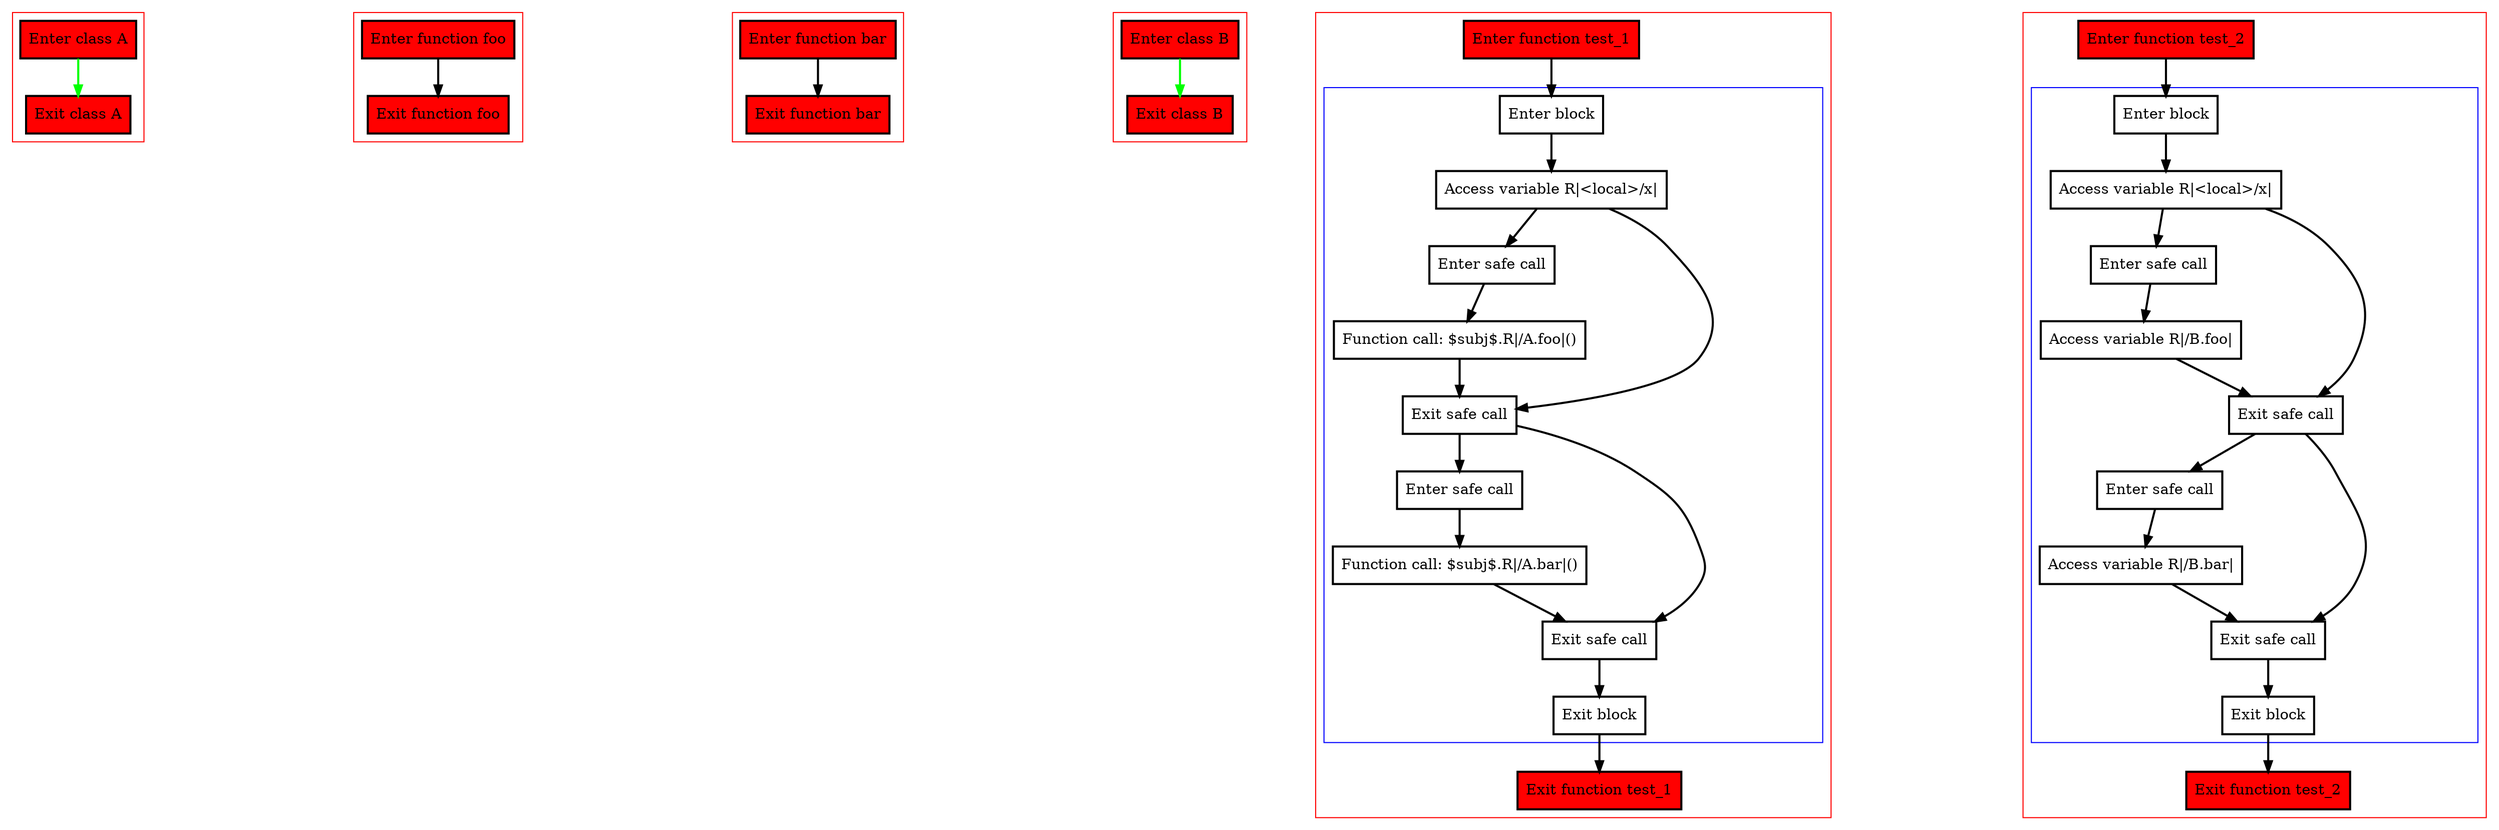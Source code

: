 digraph safeCalls_kt {
    graph [nodesep=3]
    node [shape=box penwidth=2]
    edge [penwidth=2]

    subgraph cluster_0 {
        color=red
        0 [label="Enter class A" style="filled" fillcolor=red];
        1 [label="Exit class A" style="filled" fillcolor=red];
    }
    0 -> {1} [color=green];

    subgraph cluster_1 {
        color=red
        2 [label="Enter function foo" style="filled" fillcolor=red];
        3 [label="Exit function foo" style="filled" fillcolor=red];
    }
    2 -> {3};

    subgraph cluster_2 {
        color=red
        4 [label="Enter function bar" style="filled" fillcolor=red];
        5 [label="Exit function bar" style="filled" fillcolor=red];
    }
    4 -> {5};

    subgraph cluster_3 {
        color=red
        6 [label="Enter class B" style="filled" fillcolor=red];
        7 [label="Exit class B" style="filled" fillcolor=red];
    }
    6 -> {7} [color=green];

    subgraph cluster_4 {
        color=red
        8 [label="Enter function test_1" style="filled" fillcolor=red];
        subgraph cluster_5 {
            color=blue
            9 [label="Enter block"];
            10 [label="Access variable R|<local>/x|"];
            11 [label="Enter safe call"];
            12 [label="Function call: $subj$.R|/A.foo|()"];
            13 [label="Exit safe call"];
            14 [label="Enter safe call"];
            15 [label="Function call: $subj$.R|/A.bar|()"];
            16 [label="Exit safe call"];
            17 [label="Exit block"];
        }
        18 [label="Exit function test_1" style="filled" fillcolor=red];
    }
    8 -> {9};
    9 -> {10};
    10 -> {11 13};
    11 -> {12};
    12 -> {13};
    13 -> {14 16};
    14 -> {15};
    15 -> {16};
    16 -> {17};
    17 -> {18};

    subgraph cluster_6 {
        color=red
        19 [label="Enter function test_2" style="filled" fillcolor=red];
        subgraph cluster_7 {
            color=blue
            20 [label="Enter block"];
            21 [label="Access variable R|<local>/x|"];
            22 [label="Enter safe call"];
            23 [label="Access variable R|/B.foo|"];
            24 [label="Exit safe call"];
            25 [label="Enter safe call"];
            26 [label="Access variable R|/B.bar|"];
            27 [label="Exit safe call"];
            28 [label="Exit block"];
        }
        29 [label="Exit function test_2" style="filled" fillcolor=red];
    }
    19 -> {20};
    20 -> {21};
    21 -> {22 24};
    22 -> {23};
    23 -> {24};
    24 -> {25 27};
    25 -> {26};
    26 -> {27};
    27 -> {28};
    28 -> {29};

}
